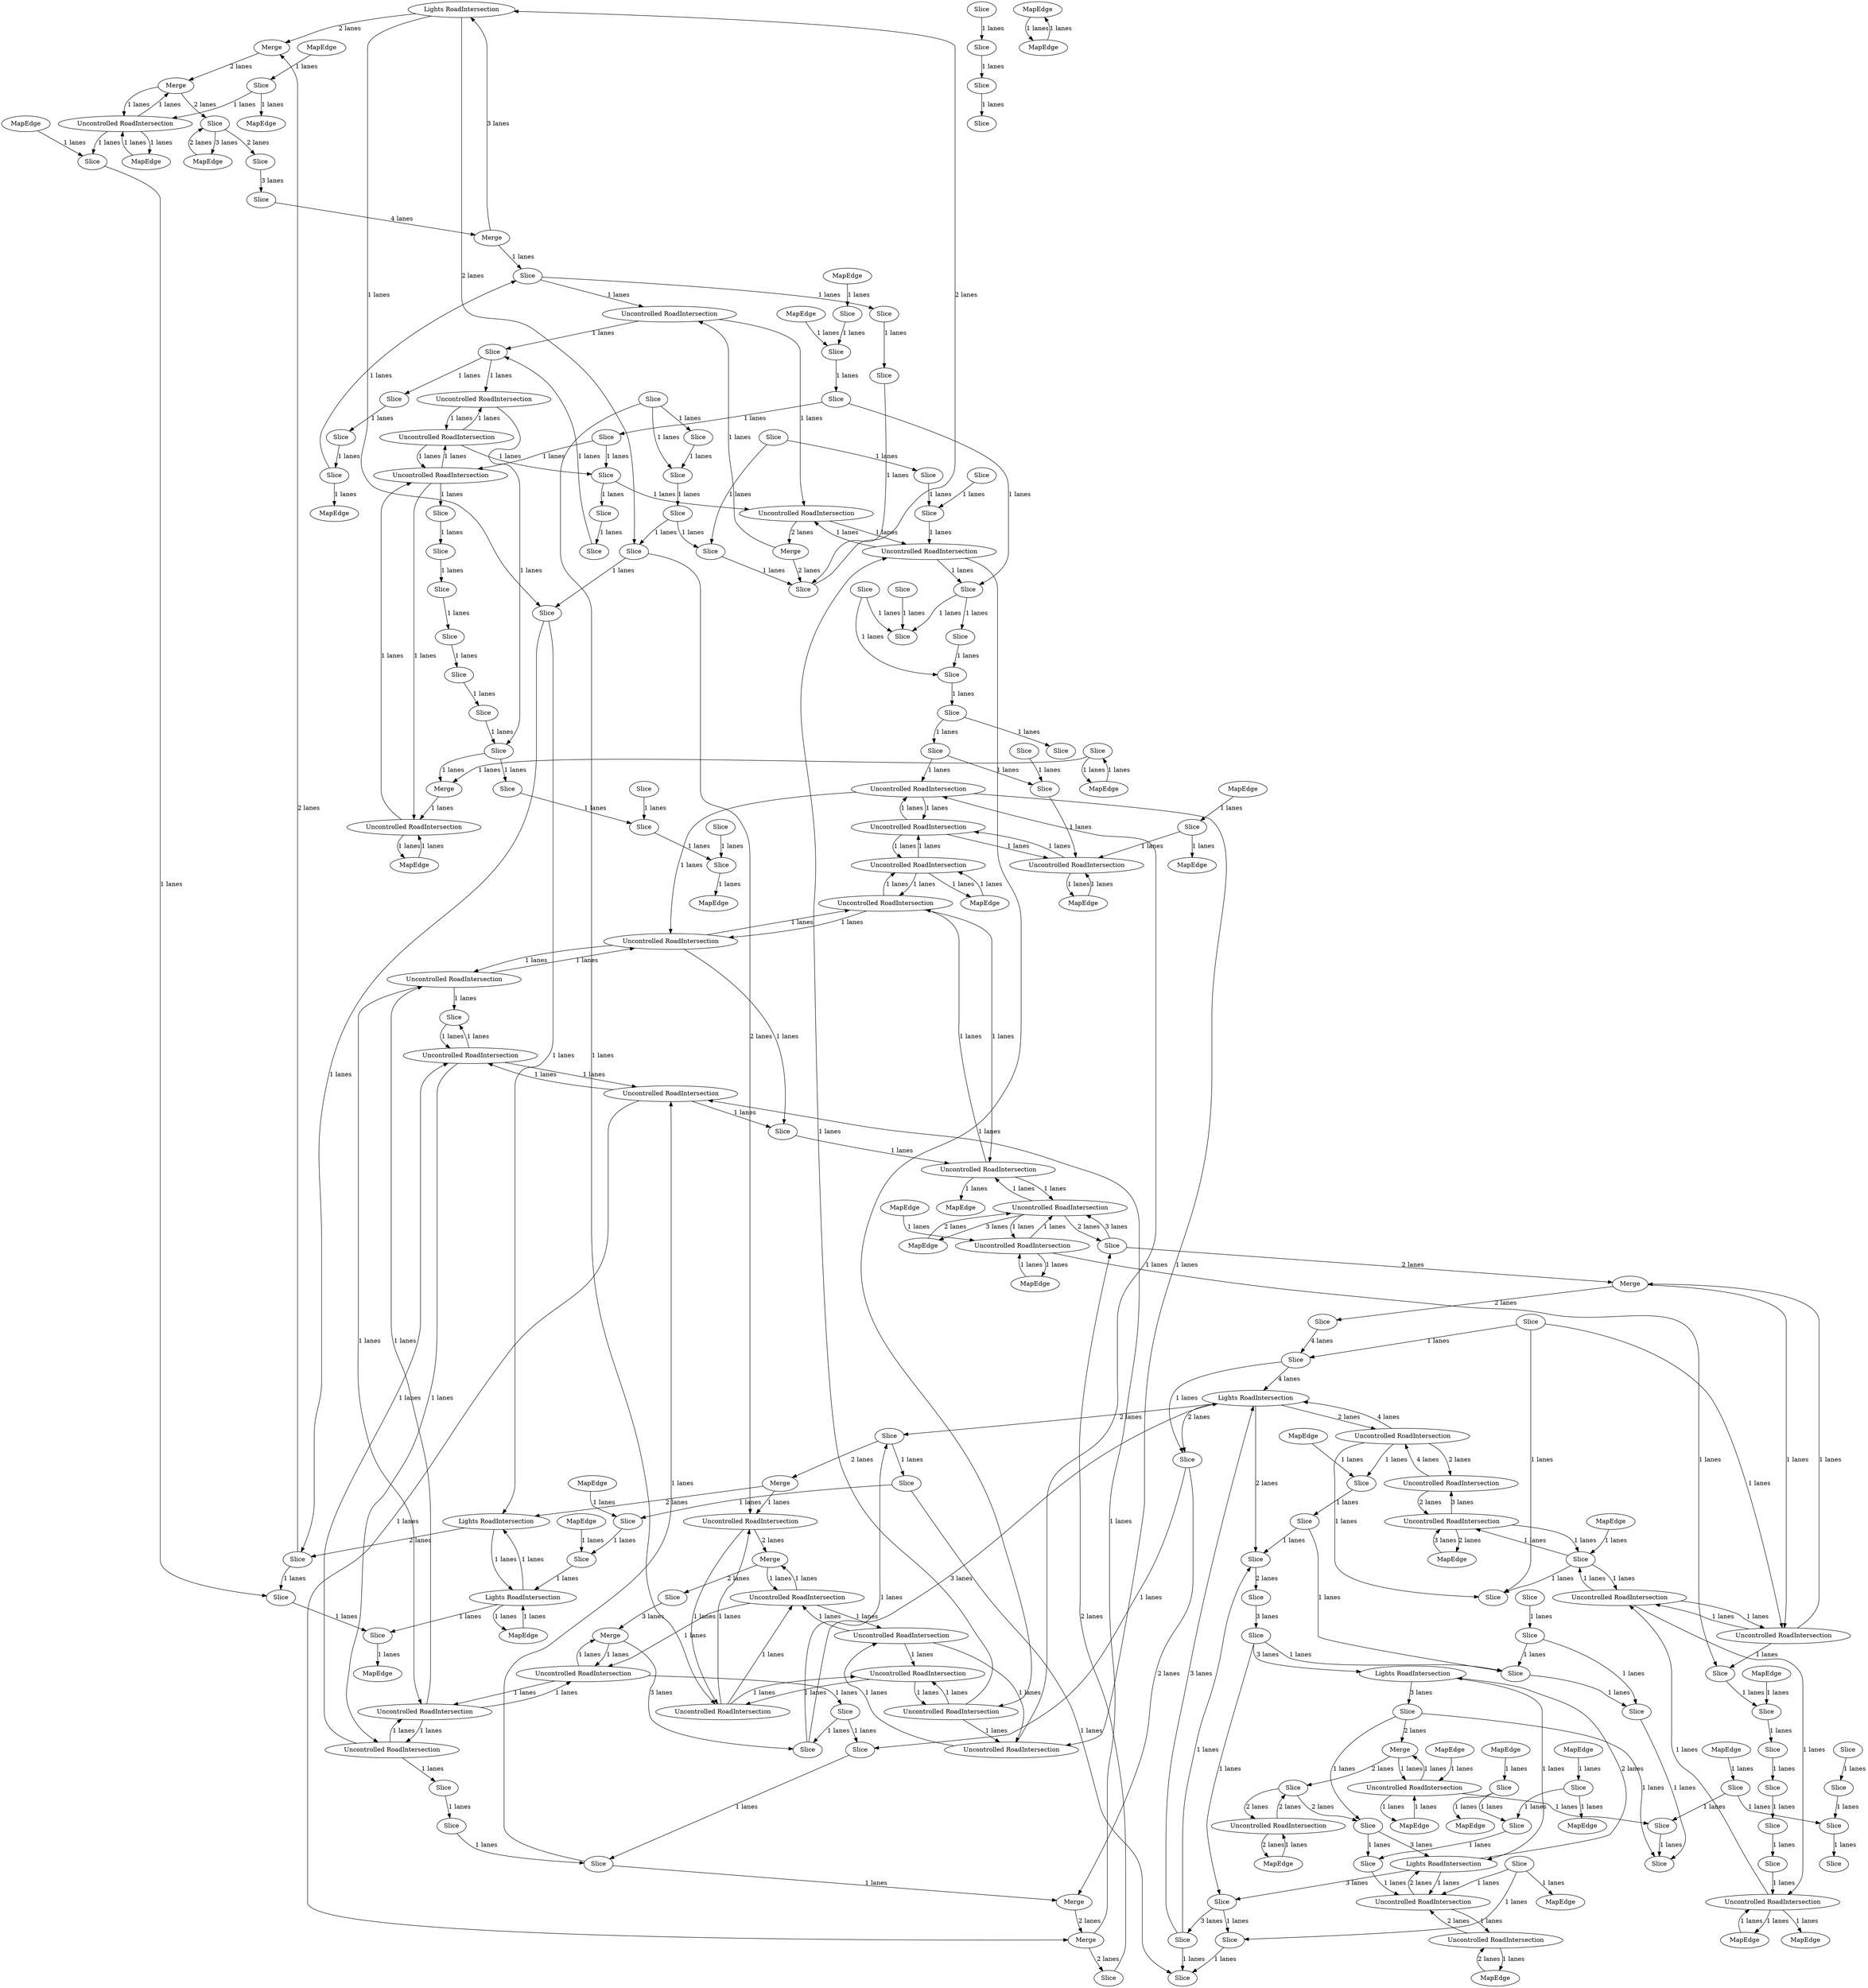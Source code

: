 digraph {
    0 [ label = "Lights RoadIntersection" ]
    1 [ label = "Lights RoadIntersection" ]
    2 [ label = "Merge" ]
    3 [ label = "MapEdge" ]
    4 [ label = "Uncontrolled RoadIntersection" ]
    5 [ label = "MapEdge" ]
    6 [ label = "Uncontrolled RoadIntersection" ]
    7 [ label = "Merge" ]
    8 [ label = "Slice" ]
    9 [ label = "Uncontrolled RoadIntersection" ]
    10 [ label = "MapEdge" ]
    11 [ label = "Uncontrolled RoadIntersection" ]
    12 [ label = "Uncontrolled RoadIntersection" ]
    13 [ label = "Merge" ]
    14 [ label = "Uncontrolled RoadIntersection" ]
    15 [ label = "Uncontrolled RoadIntersection" ]
    16 [ label = "Uncontrolled RoadIntersection" ]
    17 [ label = "Uncontrolled RoadIntersection" ]
    18 [ label = "Uncontrolled RoadIntersection" ]
    19 [ label = "Slice" ]
    20 [ label = "Uncontrolled RoadIntersection" ]
    21 [ label = "Uncontrolled RoadIntersection" ]
    22 [ label = "Uncontrolled RoadIntersection" ]
    23 [ label = "Slice" ]
    24 [ label = "Slice" ]
    25 [ label = "Merge" ]
    26 [ label = "Slice" ]
    27 [ label = "Slice" ]
    28 [ label = "MapEdge" ]
    29 [ label = "Slice" ]
    30 [ label = "Uncontrolled RoadIntersection" ]
    31 [ label = "MapEdge" ]
    32 [ label = "Slice" ]
    33 [ label = "MapEdge" ]
    34 [ label = "MapEdge" ]
    35 [ label = "Uncontrolled RoadIntersection" ]
    36 [ label = "Uncontrolled RoadIntersection" ]
    37 [ label = "Lights RoadIntersection" ]
    38 [ label = "Slice" ]
    39 [ label = "Merge" ]
    40 [ label = "MapEdge" ]
    41 [ label = "Merge" ]
    42 [ label = "Uncontrolled RoadIntersection" ]
    43 [ label = "MapEdge" ]
    44 [ label = "Slice" ]
    45 [ label = "MapEdge" ]
    46 [ label = "Slice" ]
    47 [ label = "Slice" ]
    48 [ label = "MapEdge" ]
    49 [ label = "Uncontrolled RoadIntersection" ]
    50 [ label = "MapEdge" ]
    51 [ label = "Slice" ]
    52 [ label = "Slice" ]
    53 [ label = "Slice" ]
    54 [ label = "Slice" ]
    55 [ label = "Merge" ]
    56 [ label = "Slice" ]
    57 [ label = "Slice" ]
    58 [ label = "Slice" ]
    59 [ label = "Slice" ]
    60 [ label = "Uncontrolled RoadIntersection" ]
    61 [ label = "Slice" ]
    62 [ label = "Slice" ]
    63 [ label = "Slice" ]
    64 [ label = "Slice" ]
    65 [ label = "Merge" ]
    66 [ label = "Merge" ]
    67 [ label = "Lights RoadIntersection" ]
    68 [ label = "Merge" ]
    69 [ label = "MapEdge" ]
    70 [ label = "Merge" ]
    71 [ label = "Uncontrolled RoadIntersection" ]
    72 [ label = "Merge" ]
    73 [ label = "MapEdge" ]
    74 [ label = "Lights RoadIntersection" ]
    75 [ label = "Slice" ]
    76 [ label = "Slice" ]
    77 [ label = "MapEdge" ]
    78 [ label = "Slice" ]
    79 [ label = "Slice" ]
    80 [ label = "MapEdge" ]
    81 [ label = "Slice" ]
    82 [ label = "Uncontrolled RoadIntersection" ]
    83 [ label = "Uncontrolled RoadIntersection" ]
    84 [ label = "MapEdge" ]
    85 [ label = "MapEdge" ]
    86 [ label = "Slice" ]
    87 [ label = "Slice" ]
    88 [ label = "Slice" ]
    89 [ label = "Slice" ]
    90 [ label = "Slice" ]
    91 [ label = "Slice" ]
    92 [ label = "Slice" ]
    93 [ label = "Slice" ]
    94 [ label = "Slice" ]
    95 [ label = "Slice" ]
    96 [ label = "Slice" ]
    97 [ label = "Slice" ]
    98 [ label = "Uncontrolled RoadIntersection" ]
    99 [ label = "Slice" ]
    100 [ label = "Slice" ]
    101 [ label = "Uncontrolled RoadIntersection" ]
    102 [ label = "MapEdge" ]
    103 [ label = "Uncontrolled RoadIntersection" ]
    104 [ label = "Slice" ]
    105 [ label = "Slice" ]
    106 [ label = "MapEdge" ]
    107 [ label = "Slice" ]
    108 [ label = "Slice" ]
    109 [ label = "MapEdge" ]
    110 [ label = "MapEdge" ]
    111 [ label = "Uncontrolled RoadIntersection" ]
    112 [ label = "MapEdge" ]
    113 [ label = "Slice" ]
    114 [ label = "Slice" ]
    115 [ label = "Lights RoadIntersection" ]
    116 [ label = "MapEdge" ]
    117 [ label = "Slice" ]
    118 [ label = "Slice" ]
    119 [ label = "Slice" ]
    120 [ label = "Slice" ]
    121 [ label = "Slice" ]
    122 [ label = "MapEdge" ]
    123 [ label = "Uncontrolled RoadIntersection" ]
    124 [ label = "Slice" ]
    125 [ label = "Uncontrolled RoadIntersection" ]
    126 [ label = "Uncontrolled RoadIntersection" ]
    127 [ label = "Uncontrolled RoadIntersection" ]
    128 [ label = "Slice" ]
    129 [ label = "Slice" ]
    130 [ label = "Slice" ]
    131 [ label = "Slice" ]
    132 [ label = "Slice" ]
    133 [ label = "Slice" ]
    134 [ label = "Slice" ]
    135 [ label = "Slice" ]
    136 [ label = "MapEdge" ]
    137 [ label = "MapEdge" ]
    138 [ label = "MapEdge" ]
    139 [ label = "MapEdge" ]
    140 [ label = "Slice" ]
    141 [ label = "Slice" ]
    142 [ label = "Uncontrolled RoadIntersection" ]
    143 [ label = "MapEdge" ]
    144 [ label = "MapEdge" ]
    145 [ label = "MapEdge" ]
    146 [ label = "Slice" ]
    147 [ label = "Slice" ]
    148 [ label = "Uncontrolled RoadIntersection" ]
    149 [ label = "Slice" ]
    150 [ label = "Slice" ]
    151 [ label = "Uncontrolled RoadIntersection" ]
    152 [ label = "Slice" ]
    153 [ label = "MapEdge" ]
    154 [ label = "MapEdge" ]
    155 [ label = "Slice" ]
    156 [ label = "Uncontrolled RoadIntersection" ]
    157 [ label = "Slice" ]
    158 [ label = "Uncontrolled RoadIntersection" ]
    159 [ label = "Uncontrolled RoadIntersection" ]
    160 [ label = "Slice" ]
    161 [ label = "Slice" ]
    162 [ label = "Slice" ]
    163 [ label = "Slice" ]
    164 [ label = "Slice" ]
    165 [ label = "Slice" ]
    166 [ label = "Slice" ]
    167 [ label = "Slice" ]
    168 [ label = "Slice" ]
    169 [ label = "Slice" ]
    170 [ label = "Uncontrolled RoadIntersection" ]
    171 [ label = "Uncontrolled RoadIntersection" ]
    172 [ label = "Slice" ]
    173 [ label = "Slice" ]
    174 [ label = "Slice" ]
    175 [ label = "Slice" ]
    176 [ label = "MapEdge" ]
    177 [ label = "Slice" ]
    178 [ label = "Slice" ]
    179 [ label = "Uncontrolled RoadIntersection" ]
    180 [ label = "Slice" ]
    181 [ label = "Slice" ]
    182 [ label = "Slice" ]
    183 [ label = "Slice" ]
    184 [ label = "Slice" ]
    185 [ label = "Slice" ]
    186 [ label = "Slice" ]
    187 [ label = "Slice" ]
    188 [ label = "Slice" ]
    189 [ label = "Slice" ]
    190 [ label = "Slice" ]
    191 [ label = "Slice" ]
    192 [ label = "Slice" ]
    193 [ label = "Slice" ]
    194 [ label = "Slice" ]
    195 [ label = "Slice" ]
    196 [ label = "Slice" ]
    197 [ label = "MapEdge" ]
    198 [ label = "Slice" ]
    199 [ label = "Slice" ]
    200 [ label = "Slice" ]
    201 [ label = "Slice" ]
    202 [ label = "Slice" ]
    203 [ label = "Slice" ]
    204 [ label = "Slice" ]
    205 [ label = "Slice" ]
    206 [ label = "Slice" ]
    207 [ label = "Slice" ]
    208 [ label = "Slice" ]
    209 [ label = "Slice" ]
    210 [ label = "Slice" ]
    211 [ label = "MapEdge" ]
    212 [ label = "MapEdge" ]
    213 [ label = "Uncontrolled RoadIntersection" ]
    214 [ label = "MapEdge" ]
    215 [ label = "MapEdge" ]
    216 [ label = "MapEdge" ]
    0 -> 119 [ label = "1 lanes" ]
    119 -> 1 [ label = "1 lanes" ]
    2 -> 142 [ label = "1 lanes" ]
    142 -> 2 [ label = "1 lanes" ]
    142 -> 3 [ label = "1 lanes" ]
    3 -> 142 [ label = "1 lanes" ]
    4 -> 5 [ label = "1 lanes" ]
    5 -> 4 [ label = "2 lanes" ]
    60 -> 17 [ label = "1 lanes" ]
    17 -> 60 [ label = "1 lanes" ]
    17 -> 6 [ label = "1 lanes" ]
    6 -> 17 [ label = "1 lanes" ]
    181 -> 7 [ label = "1 lanes" ]
    8 -> 7 [ label = "1 lanes" ]
    7 -> 9 [ label = "1 lanes" ]
    10 -> 8 [ label = "1 lanes" ]
    8 -> 10 [ label = "1 lanes" ]
    11 -> 161 [ label = "1 lanes" ]
    161 -> 12 [ label = "1 lanes" ]
    13 -> 111 [ label = "1 lanes" ]
    111 -> 166 [ label = "1 lanes" ]
    166 -> 14 [ label = "1 lanes" ]
    15 -> 18 [ label = "1 lanes" ]
    18 -> 15 [ label = "1 lanes" ]
    18 -> 171 [ label = "1 lanes" ]
    171 -> 18 [ label = "1 lanes" ]
    171 -> 16 [ label = "1 lanes" ]
    16 -> 171 [ label = "1 lanes" ]
    15 -> 6 [ label = "1 lanes" ]
    17 -> 18 [ label = "1 lanes" ]
    19 -> 71 [ label = "1 lanes" ]
    71 -> 19 [ label = "1 lanes" ]
    71 -> 22 [ label = "1 lanes" ]
    22 -> 71 [ label = "1 lanes" ]
    22 -> 20 [ label = "1 lanes" ]
    20 -> 22 [ label = "1 lanes" ]
    21 -> 19 [ label = "1 lanes" ]
    22 -> 23 [ label = "1 lanes" ]
    23 -> 24 [ label = "1 lanes" ]
    24 -> 157 [ label = "1 lanes" ]
    157 -> 25 [ label = "1 lanes" ]
    26 -> 27 [ label = "2 lanes" ]
    11 -> 179 [ label = "1 lanes" ]
    179 -> 11 [ label = "1 lanes" ]
    179 -> 9 [ label = "1 lanes" ]
    9 -> 179 [ label = "1 lanes" ]
    9 -> 28 [ label = "1 lanes" ]
    28 -> 9 [ label = "1 lanes" ]
    29 -> 30 [ label = "2 lanes" ]
    30 -> 29 [ label = "2 lanes" ]
    31 -> 83 [ label = "2 lanes" ]
    83 -> 31 [ label = "3 lanes" ]
    83 -> 27 [ label = "2 lanes" ]
    27 -> 83 [ label = "3 lanes" ]
    33 -> 32 [ label = "1 lanes" ]
    1 -> 115 [ label = "1 lanes" ]
    115 -> 1 [ label = "1 lanes" ]
    115 -> 34 [ label = "1 lanes" ]
    34 -> 115 [ label = "1 lanes" ]
    35 -> 36 [ label = "2 lanes" ]
    36 -> 35 [ label = "3 lanes" ]
    37 -> 63 [ label = "2 lanes" ]
    63 -> 41 [ label = "2 lanes" ]
    41 -> 1 [ label = "2 lanes" ]
    1 -> 118 [ label = "2 lanes" ]
    118 -> 66 [ label = "2 lanes" ]
    66 -> 39 [ label = "2 lanes" ]
    39 -> 38 [ label = "2 lanes" ]
    39 -> 123 [ label = "1 lanes" ]
    123 -> 39 [ label = "1 lanes" ]
    123 -> 40 [ label = "1 lanes" ]
    40 -> 123 [ label = "1 lanes" ]
    41 -> 42 [ label = "1 lanes" ]
    44 -> 43 [ label = "1 lanes" ]
    46 -> 45 [ label = "1 lanes" ]
    47 -> 2 [ label = "2 lanes" ]
    2 -> 29 [ label = "2 lanes" ]
    30 -> 48 [ label = "2 lanes" ]
    48 -> 30 [ label = "1 lanes" ]
    36 -> 135 [ label = "1 lanes" ]
    135 -> 36 [ label = "1 lanes" ]
    135 -> 49 [ label = "1 lanes" ]
    49 -> 135 [ label = "1 lanes" ]
    38 -> 50 [ label = "3 lanes" ]
    50 -> 38 [ label = "2 lanes" ]
    37 -> 87 [ label = "2 lanes" ]
    87 -> 52 [ label = "2 lanes" ]
    27 -> 70 [ label = "2 lanes" ]
    29 -> 53 [ label = "2 lanes" ]
    54 -> 55 [ label = "4 lanes" ]
    0 -> 120 [ label = "2 lanes" ]
    120 -> 42 [ label = "2 lanes" ]
    42 -> 65 [ label = "2 lanes" ]
    65 -> 56 [ label = "2 lanes" ]
    38 -> 57 [ label = "2 lanes" ]
    56 -> 68 [ label = "3 lanes" ]
    68 -> 64 [ label = "3 lanes" ]
    64 -> 37 [ label = "3 lanes" ]
    58 -> 75 [ label = "1 lanes" ]
    60 -> 59 [ label = "1 lanes" ]
    61 -> 60 [ label = "1 lanes" ]
    32 -> 62 [ label = "1 lanes" ]
    90 -> 32 [ label = "1 lanes" ]
    64 -> 63 [ label = "1 lanes" ]
    97 -> 64 [ label = "1 lanes" ]
    65 -> 126 [ label = "1 lanes" ]
    126 -> 65 [ label = "1 lanes" ]
    126 -> 15 [ label = "1 lanes" ]
    15 -> 126 [ label = "1 lanes" ]
    6 -> 127 [ label = "1 lanes" ]
    127 -> 6 [ label = "1 lanes" ]
    127 -> 42 [ label = "1 lanes" ]
    42 -> 127 [ label = "1 lanes" ]
    12 -> 13 [ label = "2 lanes" ]
    13 -> 129 [ label = "2 lanes" ]
    129 -> 0 [ label = "2 lanes" ]
    0 -> 66 [ label = "2 lanes" ]
    67 -> 74 [ label = "1 lanes" ]
    74 -> 67 [ label = "2 lanes" ]
    74 -> 98 [ label = "1 lanes" ]
    98 -> 74 [ label = "2 lanes" ]
    98 -> 4 [ label = "1 lanes" ]
    4 -> 98 [ label = "2 lanes" ]
    52 -> 79 [ label = "3 lanes" ]
    79 -> 67 [ label = "3 lanes" ]
    67 -> 47 [ label = "3 lanes" ]
    68 -> 125 [ label = "1 lanes" ]
    125 -> 68 [ label = "1 lanes" ]
    125 -> 20 [ label = "1 lanes" ]
    20 -> 125 [ label = "1 lanes" ]
    69 -> 148 [ label = "1 lanes" ]
    148 -> 69 [ label = "1 lanes" ]
    148 -> 49 [ label = "1 lanes" ]
    49 -> 148 [ label = "1 lanes" ]
    49 -> 151 [ label = "1 lanes" ]
    151 -> 49 [ label = "1 lanes" ]
    151 -> 70 [ label = "1 lanes" ]
    70 -> 151 [ label = "1 lanes" ]
    14 -> 11 [ label = "1 lanes" ]
    11 -> 14 [ label = "1 lanes" ]
    71 -> 158 [ label = "1 lanes" ]
    158 -> 71 [ label = "1 lanes" ]
    158 -> 72 [ label = "1 lanes" ]
    72 -> 158 [ label = "1 lanes" ]
    36 -> 73 [ label = "2 lanes" ]
    73 -> 36 [ label = "3 lanes" ]
    51 -> 96 [ label = "4 lanes" ]
    96 -> 37 [ label = "4 lanes" ]
    53 -> 74 [ label = "3 lanes" ]
    74 -> 78 [ label = "3 lanes" ]
    78 -> 88 [ label = "3 lanes" ]
    88 -> 37 [ label = "3 lanes" ]
    76 -> 75 [ label = "1 lanes" ]
    77 -> 135 [ label = "1 lanes" ]
    82 -> 93 [ label = "1 lanes" ]
    78 -> 140 [ label = "1 lanes" ]
    79 -> 78 [ label = "1 lanes" ]
    80 -> 46 [ label = "1 lanes" ]
    47 -> 53 [ label = "1 lanes" ]
    81 -> 98 [ label = "1 lanes" ]
    37 -> 95 [ label = "2 lanes" ]
    95 -> 25 [ label = "2 lanes" ]
    25 -> 72 [ label = "2 lanes" ]
    72 -> 26 [ label = "2 lanes" ]
    37 -> 82 [ label = "2 lanes" ]
    82 -> 37 [ label = "4 lanes" ]
    82 -> 35 [ label = "2 lanes" ]
    35 -> 82 [ label = "4 lanes" ]
    83 -> 156 [ label = "1 lanes" ]
    156 -> 83 [ label = "1 lanes" ]
    156 -> 84 [ label = "1 lanes" ]
    84 -> 156 [ label = "1 lanes" ]
    86 -> 85 [ label = "1 lanes" ]
    88 -> 87 [ label = "1 lanes" ]
    90 -> 89 [ label = "1 lanes" ]
    82 -> 91 [ label = "1 lanes" ]
    92 -> 87 [ label = "1 lanes" ]
    94 -> 93 [ label = "1 lanes" ]
    95 -> 124 [ label = "1 lanes" ]
    96 -> 95 [ label = "1 lanes" ]
    94 -> 96 [ label = "1 lanes" ]
    86 -> 98 [ label = "1 lanes" ]
    79 -> 99 [ label = "1 lanes" ]
    53 -> 81 [ label = "1 lanes" ]
    44 -> 100 [ label = "1 lanes" ]
    101 -> 102 [ label = "1 lanes" ]
    102 -> 101 [ label = "1 lanes" ]
    20 -> 21 [ label = "1 lanes" ]
    21 -> 20 [ label = "1 lanes" ]
    21 -> 170 [ label = "1 lanes" ]
    170 -> 21 [ label = "1 lanes" ]
    170 -> 103 [ label = "1 lanes" ]
    103 -> 170 [ label = "1 lanes" ]
    83 -> 159 [ label = "1 lanes" ]
    159 -> 83 [ label = "1 lanes" ]
    159 -> 103 [ label = "1 lanes" ]
    103 -> 159 [ label = "1 lanes" ]
    103 -> 101 [ label = "1 lanes" ]
    101 -> 103 [ label = "1 lanes" ]
    101 -> 16 [ label = "1 lanes" ]
    16 -> 101 [ label = "1 lanes" ]
    16 -> 213 [ label = "1 lanes" ]
    213 -> 16 [ label = "1 lanes" ]
    59 -> 104 [ label = "1 lanes" ]
    168 -> 59 [ label = "1 lanes" ]
    108 -> 168 [ label = "1 lanes" ]
    106 -> 105 [ label = "1 lanes" ]
    172 -> 213 [ label = "1 lanes" ]
    107 -> 172 [ label = "1 lanes" ]
    210 -> 213 [ label = "1 lanes" ]
    105 -> 108 [ label = "1 lanes" ]
    59 -> 75 [ label = "1 lanes" ]
    109 -> 108 [ label = "1 lanes" ]
    14 -> 181 [ label = "1 lanes" ]
    55 -> 192 [ label = "1 lanes" ]
    192 -> 111 [ label = "1 lanes" ]
    111 -> 12 [ label = "1 lanes" ]
    12 -> 60 [ label = "1 lanes" ]
    60 -> 12 [ label = "1 lanes" ]
    163 -> 112 [ label = "1 lanes" ]
    114 -> 113 [ label = "1 lanes" ]
    62 -> 115 [ label = "1 lanes" ]
    117 -> 116 [ label = "1 lanes" ]
    115 -> 117 [ label = "1 lanes" ]
    118 -> 113 [ label = "1 lanes" ]
    113 -> 117 [ label = "1 lanes" ]
    119 -> 118 [ label = "1 lanes" ]
    120 -> 119 [ label = "1 lanes" ]
    128 -> 120 [ label = "1 lanes" ]
    122 -> 121 [ label = "1 lanes" ]
    123 -> 114 [ label = "1 lanes" ]
    121 -> 123 [ label = "1 lanes" ]
    63 -> 90 [ label = "1 lanes" ]
    88 -> 89 [ label = "1 lanes" ]
    91 -> 92 [ label = "1 lanes" ]
    97 -> 124 [ label = "1 lanes" ]
    125 -> 97 [ label = "1 lanes" ]
    126 -> 125 [ label = "1 lanes" ]
    127 -> 126 [ label = "1 lanes" ]
    194 -> 127 [ label = "1 lanes" ]
    133 -> 129 [ label = "1 lanes" ]
    128 -> 133 [ label = "1 lanes" ]
    195 -> 128 [ label = "1 lanes" ]
    194 -> 195 [ label = "1 lanes" ]
    130 -> 129 [ label = "1 lanes" ]
    132 -> 131 [ label = "1 lanes" ]
    131 -> 61 [ label = "1 lanes" ]
    132 -> 133 [ label = "1 lanes" ]
    134 -> 61 [ label = "1 lanes" ]
    135 -> 93 [ label = "1 lanes" ]
    136 -> 91 [ label = "1 lanes" ]
    121 -> 137 [ label = "1 lanes" ]
    138 -> 114 [ label = "1 lanes" ]
    139 -> 62 [ label = "1 lanes" ]
    140 -> 89 [ label = "1 lanes" ]
    86 -> 140 [ label = "1 lanes" ]
    207 -> 141 [ label = "1 lanes" ]
    99 -> 207 [ label = "1 lanes" ]
    47 -> 141 [ label = "1 lanes" ]
    100 -> 81 [ label = "1 lanes" ]
    46 -> 100 [ label = "1 lanes" ]
    92 -> 99 [ label = "1 lanes" ]
    196 -> 141 [ label = "1 lanes" ]
    142 -> 196 [ label = "1 lanes" ]
    143 -> 142 [ label = "1 lanes" ]
    144 -> 44 [ label = "1 lanes" ]
    148 -> 145 [ label = "1 lanes" ]
    147 -> 146 [ label = "1 lanes" ]
    149 -> 148 [ label = "1 lanes" ]
    146 -> 149 [ label = "1 lanes" ]
    94 -> 151 [ label = "1 lanes" ]
    150 -> 147 [ label = "1 lanes" ]
    152 -> 150 [ label = "1 lanes" ]
    155 -> 152 [ label = "1 lanes" ]
    151 -> 155 [ label = "1 lanes" ]
    153 -> 152 [ label = "1 lanes" ]
    156 -> 155 [ label = "1 lanes" ]
    154 -> 156 [ label = "1 lanes" ]
    124 -> 157 [ label = "1 lanes" ]
    157 -> 158 [ label = "1 lanes" ]
    158 -> 169 [ label = "1 lanes" ]
    169 -> 159 [ label = "1 lanes" ]
    159 -> 110 [ label = "1 lanes" ]
    161 -> 160 [ label = "1 lanes" ]
    162 -> 161 [ label = "1 lanes" ]
    164 -> 163 [ label = "1 lanes" ]
    165 -> 164 [ label = "1 lanes" ]
    166 -> 165 [ label = "1 lanes" ]
    167 -> 166 [ label = "1 lanes" ]
    160 -> 167 [ label = "1 lanes" ]
    168 -> 162 [ label = "1 lanes" ]
    57 -> 54 [ label = "3 lanes" ]
    55 -> 0 [ label = "3 lanes" ]
    170 -> 169 [ label = "1 lanes" ]
    171 -> 170 [ label = "1 lanes" ]
    175 -> 171 [ label = "1 lanes" ]
    104 -> 190 [ label = "1 lanes" ]
    175 -> 172 [ label = "1 lanes" ]
    174 -> 173 [ label = "1 lanes" ]
    174 -> 175 [ label = "1 lanes" ]
    190 -> 174 [ label = "1 lanes" ]
    76 -> 190 [ label = "1 lanes" ]
    188 -> 176 [ label = "1 lanes" ]
    187 -> 188 [ label = "1 lanes" ]
    177 -> 187 [ label = "1 lanes" ]
    179 -> 178 [ label = "1 lanes" ]
    162 -> 179 [ label = "1 lanes" ]
    181 -> 180 [ label = "1 lanes" ]
    182 -> 181 [ label = "1 lanes" ]
    183 -> 182 [ label = "1 lanes" ]
    184 -> 183 [ label = "1 lanes" ]
    185 -> 184 [ label = "1 lanes" ]
    186 -> 185 [ label = "1 lanes" ]
    178 -> 186 [ label = "1 lanes" ]
    180 -> 187 [ label = "1 lanes" ]
    189 -> 188 [ label = "1 lanes" ]
    70 -> 51 [ label = "2 lanes" ]
    192 -> 191 [ label = "1 lanes" ]
    163 -> 192 [ label = "1 lanes" ]
    194 -> 193 [ label = "1 lanes" ]
    193 -> 195 [ label = "1 lanes" ]
    191 -> 130 [ label = "1 lanes" ]
    198 -> 196 [ label = "1 lanes" ]
    197 -> 198 [ label = "1 lanes" ]
    198 -> 201 [ label = "1 lanes" ]
    201 -> 199 [ label = "1 lanes" ]
    200 -> 201 [ label = "1 lanes" ]
    202 -> 200 [ label = "1 lanes" ]
    204 -> 203 [ label = "1 lanes" ]
    203 -> 205 [ label = "1 lanes" ]
    206 -> 204 [ label = "1 lanes" ]
    209 -> 207 [ label = "1 lanes" ]
    208 -> 209 [ label = "1 lanes" ]
    209 -> 99 [ label = "1 lanes" ]
    210 -> 211 [ label = "1 lanes" ]
    212 -> 210 [ label = "1 lanes" ]
    213 -> 214 [ label = "1 lanes" ]
    214 -> 213 [ label = "1 lanes" ]
    215 -> 216 [ label = "1 lanes" ]
    216 -> 215 [ label = "1 lanes" ]
}
